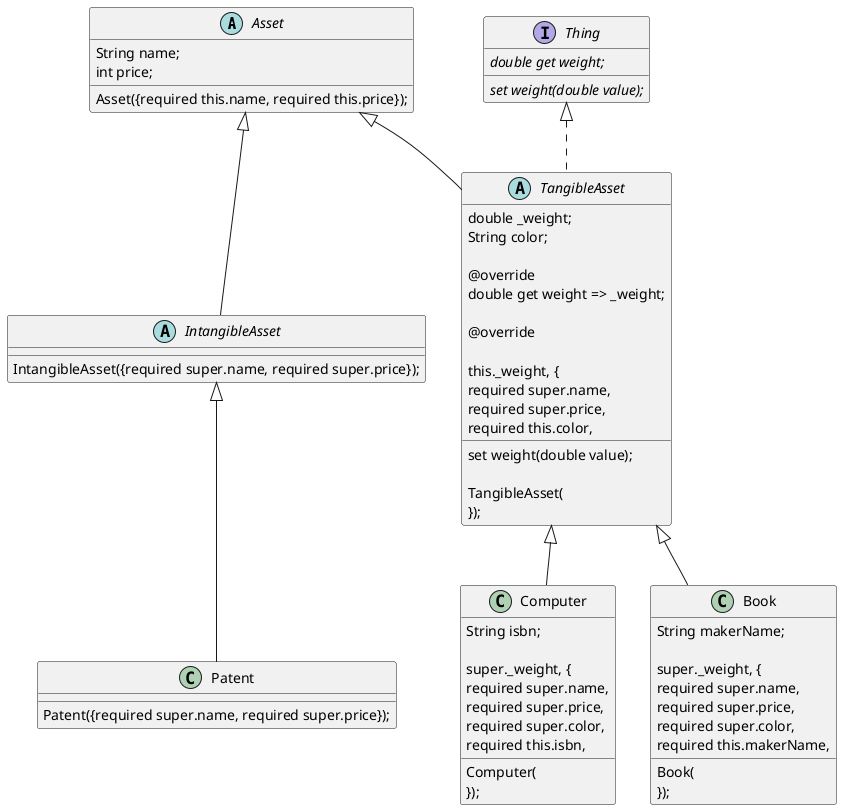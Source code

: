 @startuml asset

scale 1

abstract class Asset {
  String name;
  int price;

  Asset({required this.name, required this.price});
}

abstract class IntangibleAsset extends Asset {
  IntangibleAsset({required super.name, required super.price});
}

class Patent extends IntangibleAsset {
  Patent({required super.name, required super.price});
}

interface Thing {
  {abstract} double get weight;
  {abstract} set weight(double value);
}

abstract class TangibleAsset extends Asset implements Thing {
  double _weight;
  String color;

  @override
  double get weight => _weight;

  @override
  set weight(double value);

  TangibleAsset(
    this._weight, {
    required super.name,
    required super.price,
    required this.color,
  });
}

class Computer extends TangibleAsset {
  String isbn;

  Computer(
    super._weight, {
    required super.name,
    required super.price,
    required super.color,
    required this.isbn,
  });
}

class Book extends TangibleAsset {
  String makerName;

  Book(
    super._weight, {
    required super.name,
    required super.price,
    required super.color,
    required this.makerName,
  });
}

@enduml